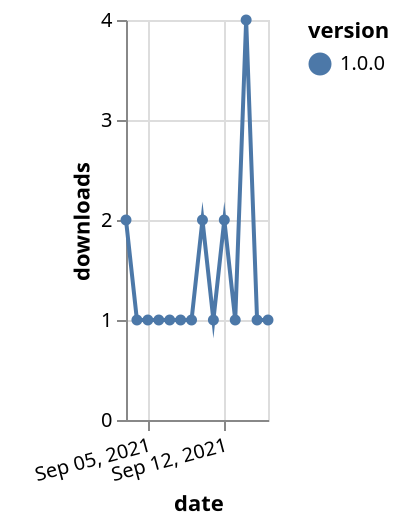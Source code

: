 {"$schema": "https://vega.github.io/schema/vega-lite/v5.json", "description": "A simple bar chart with embedded data.", "data": {"values": [{"date": "2021-09-03", "total": 273, "delta": 2, "version": "1.0.0"}, {"date": "2021-09-04", "total": 274, "delta": 1, "version": "1.0.0"}, {"date": "2021-09-05", "total": 275, "delta": 1, "version": "1.0.0"}, {"date": "2021-09-06", "total": 276, "delta": 1, "version": "1.0.0"}, {"date": "2021-09-07", "total": 277, "delta": 1, "version": "1.0.0"}, {"date": "2021-09-08", "total": 278, "delta": 1, "version": "1.0.0"}, {"date": "2021-09-09", "total": 279, "delta": 1, "version": "1.0.0"}, {"date": "2021-09-10", "total": 281, "delta": 2, "version": "1.0.0"}, {"date": "2021-09-11", "total": 282, "delta": 1, "version": "1.0.0"}, {"date": "2021-09-12", "total": 284, "delta": 2, "version": "1.0.0"}, {"date": "2021-09-13", "total": 285, "delta": 1, "version": "1.0.0"}, {"date": "2021-09-14", "total": 289, "delta": 4, "version": "1.0.0"}, {"date": "2021-09-15", "total": 290, "delta": 1, "version": "1.0.0"}, {"date": "2021-09-16", "total": 291, "delta": 1, "version": "1.0.0"}]}, "width": "container", "mark": {"type": "line", "point": {"filled": true}}, "encoding": {"x": {"field": "date", "type": "temporal", "timeUnit": "yearmonthdate", "title": "date", "axis": {"labelAngle": -15}}, "y": {"field": "delta", "type": "quantitative", "title": "downloads"}, "color": {"field": "version", "type": "nominal"}, "tooltip": {"field": "delta"}}}